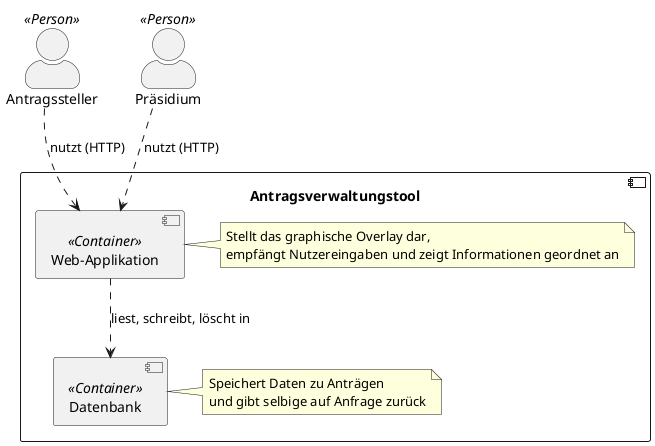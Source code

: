 @startuml "Level 2 - Container"

skinparam actorStyle awesome

actor Antragssteller <<Person>>
actor Präsidium <<Person>>

component "Antragsverwaltungstool" {
    component [Web-Applikation] <<Container>>
    note right of [Web-Applikation]
        Stellt das graphische Overlay dar, 
        empfängt Nutzereingaben und zeigt Informationen geordnet an
    end note
    [Datenbank] <<Container>>
    note right of [Datenbank]
        Speichert Daten zu Anträgen
        und gibt selbige auf Anfrage zurück
    end note
}

Antragssteller ..> [Web-Applikation] : nutzt (HTTP)
Präsidium ..> [Web-Applikation] : nutzt (HTTP)
[Web-Applikation] ..> [Datenbank] : liest, schreibt, löscht in

@enduml